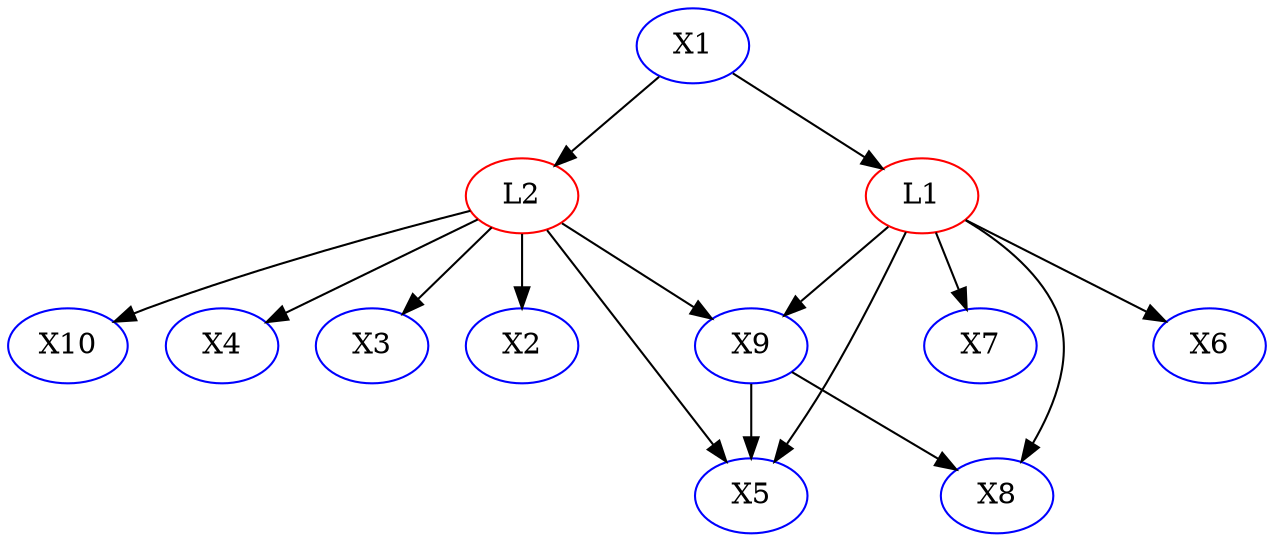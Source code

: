 digraph {
X6 [color = blue]; L2 [color = red]; X10 [color = blue]; X9 [color = blue]; X5 [color = blue]; X4 [color = blue]; X7 [color = blue]; L1 [color = red]; X1 [color = blue]; X3 [color = blue]; X2 [color = blue]; X8 [color = blue]; 
subgraph Undirected {
edge [dir=none, color=black]
}

subgraph Directed {
edge [color=black]
L1 -> X6
L1 -> X5
X9 -> X8
L1 -> X8
L2 -> X4
X1 -> L2
L2 -> X2
L2 -> X9
L1 -> X9
L2 -> X3
X1 -> L1
L2 -> X5
X9 -> X5
L2 -> X10
L1 -> X7
}

}

